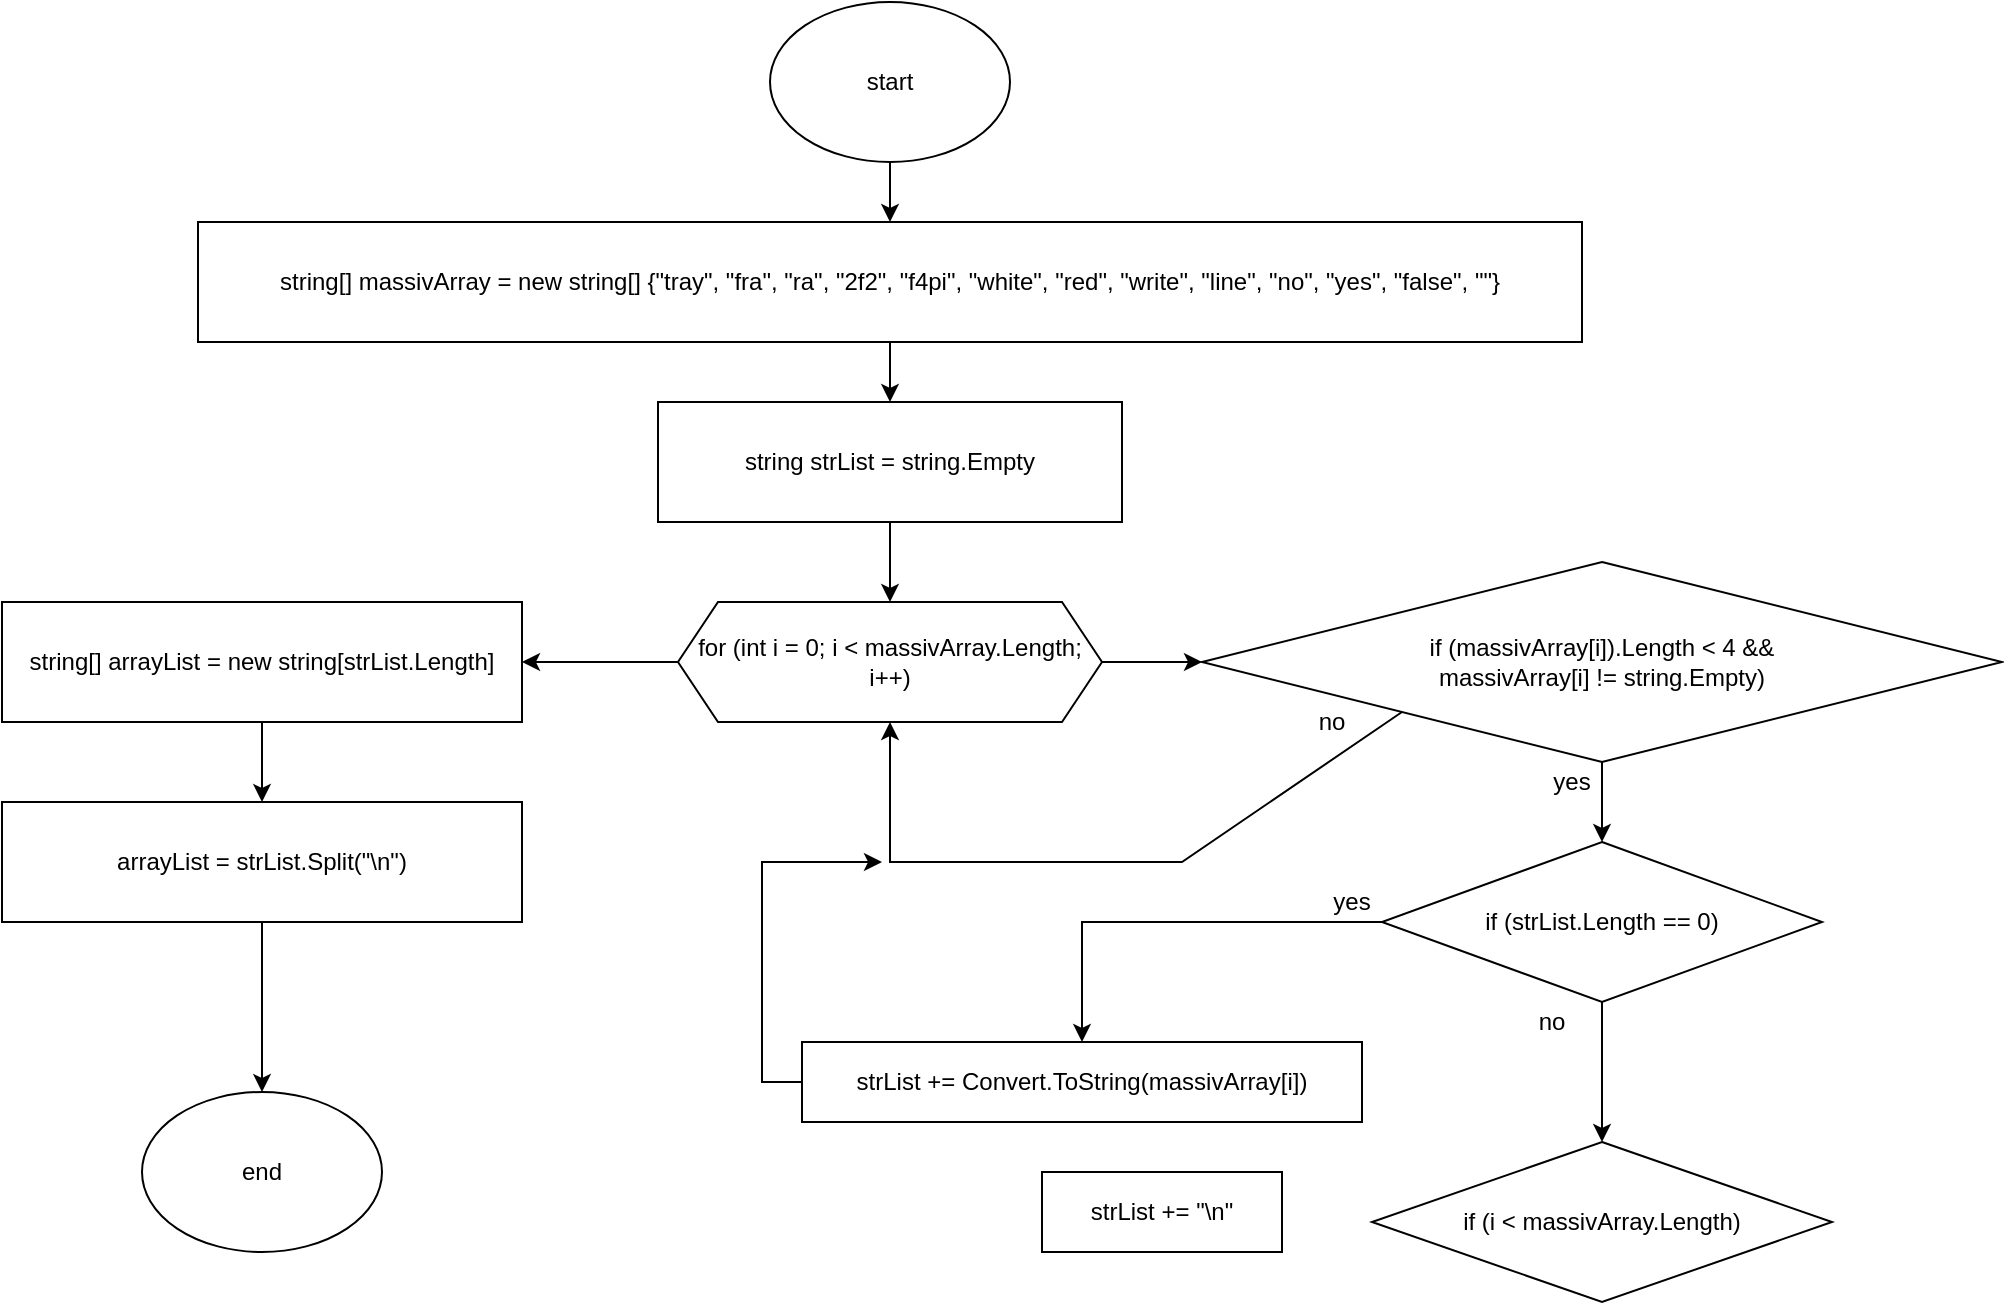 <mxfile>
    <diagram id="Cy52_tADoHWH22nERLmo" name="Страница 1">
        <mxGraphModel dx="1647" dy="339" grid="1" gridSize="10" guides="1" tooltips="1" connect="1" arrows="1" fold="1" page="1" pageScale="1" pageWidth="827" pageHeight="1169" math="0" shadow="0">
            <root>
                <mxCell id="0"/>
                <mxCell id="1" parent="0"/>
                <mxCell id="Jri36QDcI_vcwKJ8ToHN-4" value="" style="edgeStyle=orthogonalEdgeStyle;rounded=0;orthogonalLoop=1;jettySize=auto;html=1;" parent="1" source="Jri36QDcI_vcwKJ8ToHN-1" target="Jri36QDcI_vcwKJ8ToHN-3" edge="1">
                    <mxGeometry relative="1" as="geometry"/>
                </mxCell>
                <mxCell id="Jri36QDcI_vcwKJ8ToHN-1" value="start" style="ellipse;whiteSpace=wrap;html=1;" parent="1" vertex="1">
                    <mxGeometry x="354" width="120" height="80" as="geometry"/>
                </mxCell>
                <mxCell id="Jri36QDcI_vcwKJ8ToHN-11" value="" style="edgeStyle=orthogonalEdgeStyle;rounded=0;orthogonalLoop=1;jettySize=auto;html=1;" parent="1" source="Jri36QDcI_vcwKJ8ToHN-3" target="Jri36QDcI_vcwKJ8ToHN-10" edge="1">
                    <mxGeometry relative="1" as="geometry"/>
                </mxCell>
                <mxCell id="Jri36QDcI_vcwKJ8ToHN-3" value="string[] massivArray = new string[] {&quot;tray&quot;, &quot;fra&quot;, &quot;ra&quot;, &quot;2f2&quot;, &quot;f4pi&quot;, &quot;white&quot;, &quot;red&quot;, &quot;write&quot;, &quot;line&quot;, &quot;no&quot;, &quot;yes&quot;, &quot;false&quot;, &quot;&quot;}" style="rounded=0;whiteSpace=wrap;html=1;" parent="1" vertex="1">
                    <mxGeometry x="68" y="110" width="692" height="60" as="geometry"/>
                </mxCell>
                <mxCell id="Jri36QDcI_vcwKJ8ToHN-9" value="" style="edgeStyle=orthogonalEdgeStyle;rounded=0;orthogonalLoop=1;jettySize=auto;html=1;" parent="1" source="Jri36QDcI_vcwKJ8ToHN-7" target="Jri36QDcI_vcwKJ8ToHN-8" edge="1">
                    <mxGeometry relative="1" as="geometry"/>
                </mxCell>
                <mxCell id="Jri36QDcI_vcwKJ8ToHN-31" value="" style="edgeStyle=orthogonalEdgeStyle;rounded=0;orthogonalLoop=1;jettySize=auto;html=1;" parent="1" source="Jri36QDcI_vcwKJ8ToHN-7" target="Jri36QDcI_vcwKJ8ToHN-30" edge="1">
                    <mxGeometry relative="1" as="geometry"/>
                </mxCell>
                <mxCell id="Jri36QDcI_vcwKJ8ToHN-7" value="for (int i = 0; i &amp;lt; massivArray.Length; i++)" style="shape=hexagon;perimeter=hexagonPerimeter2;whiteSpace=wrap;html=1;fixedSize=1;" parent="1" vertex="1">
                    <mxGeometry x="308" y="300" width="212" height="60" as="geometry"/>
                </mxCell>
                <mxCell id="Jri36QDcI_vcwKJ8ToHN-14" value="" style="edgeStyle=orthogonalEdgeStyle;rounded=0;orthogonalLoop=1;jettySize=auto;html=1;" parent="1" source="Jri36QDcI_vcwKJ8ToHN-8" target="Jri36QDcI_vcwKJ8ToHN-19" edge="1">
                    <mxGeometry relative="1" as="geometry">
                        <mxPoint x="770" y="450" as="targetPoint"/>
                    </mxGeometry>
                </mxCell>
                <mxCell id="Jri36QDcI_vcwKJ8ToHN-8" value="if (&lt;span&gt;massivArray[i]).Length &amp;lt; 4 &amp;amp;&amp;amp;&lt;br&gt;&lt;/span&gt;&lt;span&gt;massivArray[i] != string.Empty&lt;/span&gt;)" style="rhombus;whiteSpace=wrap;html=1;" parent="1" vertex="1">
                    <mxGeometry x="570" y="280" width="400" height="100" as="geometry"/>
                </mxCell>
                <mxCell id="Jri36QDcI_vcwKJ8ToHN-12" value="" style="edgeStyle=orthogonalEdgeStyle;rounded=0;orthogonalLoop=1;jettySize=auto;html=1;" parent="1" source="Jri36QDcI_vcwKJ8ToHN-10" target="Jri36QDcI_vcwKJ8ToHN-7" edge="1">
                    <mxGeometry relative="1" as="geometry"/>
                </mxCell>
                <mxCell id="Jri36QDcI_vcwKJ8ToHN-10" value="string strList = string.Empty" style="rounded=0;whiteSpace=wrap;html=1;" parent="1" vertex="1">
                    <mxGeometry x="298" y="200" width="232" height="60" as="geometry"/>
                </mxCell>
                <mxCell id="Jri36QDcI_vcwKJ8ToHN-13" value="strList += &quot;\n&quot;" style="whiteSpace=wrap;html=1;" parent="1" vertex="1">
                    <mxGeometry x="490" y="585" width="120" height="40" as="geometry"/>
                </mxCell>
                <mxCell id="Jri36QDcI_vcwKJ8ToHN-15" value="yes" style="text;html=1;strokeColor=none;fillColor=none;align=center;verticalAlign=middle;whiteSpace=wrap;rounded=0;" parent="1" vertex="1">
                    <mxGeometry x="740" y="380" width="30" height="20" as="geometry"/>
                </mxCell>
                <mxCell id="Jri36QDcI_vcwKJ8ToHN-16" value="" style="endArrow=classic;html=1;rounded=0;exitX=0;exitY=1;exitDx=0;exitDy=0;entryX=0.5;entryY=1;entryDx=0;entryDy=0;" parent="1" source="Jri36QDcI_vcwKJ8ToHN-8" target="Jri36QDcI_vcwKJ8ToHN-7" edge="1">
                    <mxGeometry width="50" height="50" relative="1" as="geometry">
                        <mxPoint x="500" y="280" as="sourcePoint"/>
                        <mxPoint x="550" y="230" as="targetPoint"/>
                        <Array as="points">
                            <mxPoint x="560" y="430"/>
                            <mxPoint x="414" y="430"/>
                        </Array>
                    </mxGeometry>
                </mxCell>
                <mxCell id="Jri36QDcI_vcwKJ8ToHN-17" value="no" style="text;html=1;strokeColor=none;fillColor=none;align=center;verticalAlign=middle;whiteSpace=wrap;rounded=0;" parent="1" vertex="1">
                    <mxGeometry x="620" y="350" width="30" height="20" as="geometry"/>
                </mxCell>
                <mxCell id="Jri36QDcI_vcwKJ8ToHN-22" value="" style="edgeStyle=orthogonalEdgeStyle;rounded=0;orthogonalLoop=1;jettySize=auto;html=1;" parent="1" source="Jri36QDcI_vcwKJ8ToHN-19" target="Jri36QDcI_vcwKJ8ToHN-23" edge="1">
                    <mxGeometry relative="1" as="geometry">
                        <mxPoint x="920" y="460" as="targetPoint"/>
                    </mxGeometry>
                </mxCell>
                <mxCell id="Jri36QDcI_vcwKJ8ToHN-19" value="if (strList.Length == 0)" style="rhombus;whiteSpace=wrap;html=1;" parent="1" vertex="1">
                    <mxGeometry x="660" y="420" width="220" height="80" as="geometry"/>
                </mxCell>
                <mxCell id="Jri36QDcI_vcwKJ8ToHN-23" value="strList += Convert.ToString(massivArray[i])" style="rounded=0;whiteSpace=wrap;html=1;" parent="1" vertex="1">
                    <mxGeometry x="370" y="520" width="280" height="40" as="geometry"/>
                </mxCell>
                <mxCell id="Jri36QDcI_vcwKJ8ToHN-26" value="no" style="text;html=1;strokeColor=none;fillColor=none;align=center;verticalAlign=middle;whiteSpace=wrap;rounded=0;" parent="1" vertex="1">
                    <mxGeometry x="730" y="500" width="30" height="20" as="geometry"/>
                </mxCell>
                <mxCell id="Jri36QDcI_vcwKJ8ToHN-27" value="yes" style="text;html=1;strokeColor=none;fillColor=none;align=center;verticalAlign=middle;whiteSpace=wrap;rounded=0;" parent="1" vertex="1">
                    <mxGeometry x="630" y="440" width="30" height="20" as="geometry"/>
                </mxCell>
                <mxCell id="Jri36QDcI_vcwKJ8ToHN-29" value="" style="endArrow=classic;html=1;rounded=0;exitX=0;exitY=0.5;exitDx=0;exitDy=0;" parent="1" source="Jri36QDcI_vcwKJ8ToHN-23" edge="1">
                    <mxGeometry width="50" height="50" relative="1" as="geometry">
                        <mxPoint x="360" y="540" as="sourcePoint"/>
                        <mxPoint x="410" y="430" as="targetPoint"/>
                        <Array as="points">
                            <mxPoint x="350" y="540"/>
                            <mxPoint x="350" y="430"/>
                        </Array>
                    </mxGeometry>
                </mxCell>
                <mxCell id="Jri36QDcI_vcwKJ8ToHN-33" value="" style="edgeStyle=orthogonalEdgeStyle;rounded=0;orthogonalLoop=1;jettySize=auto;html=1;" parent="1" source="Jri36QDcI_vcwKJ8ToHN-30" target="Jri36QDcI_vcwKJ8ToHN-32" edge="1">
                    <mxGeometry relative="1" as="geometry"/>
                </mxCell>
                <mxCell id="Jri36QDcI_vcwKJ8ToHN-30" value="string[] arrayList = new string[strList.Length]" style="rounded=0;whiteSpace=wrap;html=1;" parent="1" vertex="1">
                    <mxGeometry x="-30" y="300" width="260" height="60" as="geometry"/>
                </mxCell>
                <mxCell id="Jri36QDcI_vcwKJ8ToHN-35" value="" style="edgeStyle=orthogonalEdgeStyle;rounded=0;orthogonalLoop=1;jettySize=auto;html=1;" parent="1" source="Jri36QDcI_vcwKJ8ToHN-32" target="Jri36QDcI_vcwKJ8ToHN-34" edge="1">
                    <mxGeometry relative="1" as="geometry"/>
                </mxCell>
                <mxCell id="Jri36QDcI_vcwKJ8ToHN-32" value="arrayList = strList.Split(&quot;\n&quot;)" style="whiteSpace=wrap;html=1;rounded=0;" parent="1" vertex="1">
                    <mxGeometry x="-30" y="400" width="260" height="60" as="geometry"/>
                </mxCell>
                <mxCell id="Jri36QDcI_vcwKJ8ToHN-34" value="end" style="ellipse;whiteSpace=wrap;html=1;" parent="1" vertex="1">
                    <mxGeometry x="40" y="545" width="120" height="80" as="geometry"/>
                </mxCell>
                <mxCell id="2" value="if (i &amp;lt; massivArray.Length)" style="rhombus;whiteSpace=wrap;html=1;" vertex="1" parent="1">
                    <mxGeometry x="655" y="570" width="230" height="80" as="geometry"/>
                </mxCell>
                <mxCell id="4" value="" style="endArrow=classic;html=1;exitX=0.5;exitY=1;exitDx=0;exitDy=0;entryX=0.5;entryY=0;entryDx=0;entryDy=0;" edge="1" parent="1" source="Jri36QDcI_vcwKJ8ToHN-19" target="2">
                    <mxGeometry width="50" height="50" relative="1" as="geometry">
                        <mxPoint x="780" y="620" as="sourcePoint"/>
                        <mxPoint x="830" y="570" as="targetPoint"/>
                    </mxGeometry>
                </mxCell>
            </root>
        </mxGraphModel>
    </diagram>
</mxfile>